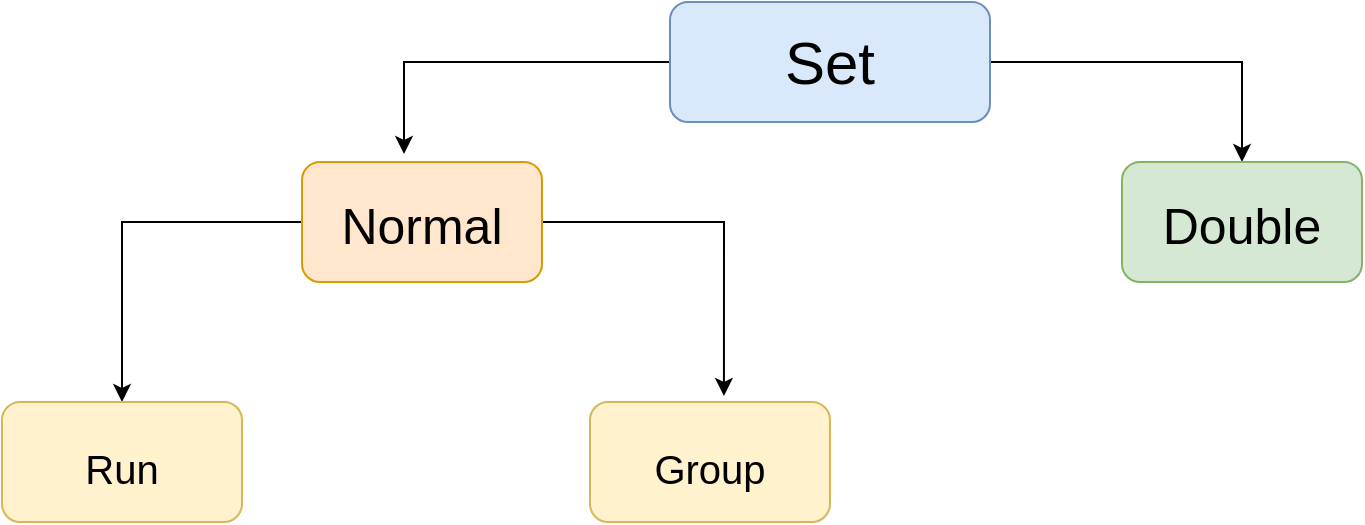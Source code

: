 <mxfile version="20.3.0" type="device"><diagram id="drJktYCc6mIvi6ZvcxI0" name="Sayfa -1"><mxGraphModel dx="946" dy="602" grid="1" gridSize="10" guides="1" tooltips="1" connect="1" arrows="1" fold="1" page="1" pageScale="1" pageWidth="827" pageHeight="1169" background="#ffffff" math="0" shadow="0"><root><mxCell id="0"/><mxCell id="1" parent="0"/><mxCell id="cBEMlab3lOpLFWDs-fN1-4" style="edgeStyle=orthogonalEdgeStyle;rounded=0;orthogonalLoop=1;jettySize=auto;html=1;fontSize=30;entryX=0.5;entryY=0;entryDx=0;entryDy=0;" parent="1" source="cBEMlab3lOpLFWDs-fN1-1" target="cBEMlab3lOpLFWDs-fN1-3" edge="1"><mxGeometry relative="1" as="geometry"><mxPoint x="620" y="110" as="targetPoint"/></mxGeometry></mxCell><mxCell id="cBEMlab3lOpLFWDs-fN1-5" style="edgeStyle=orthogonalEdgeStyle;rounded=0;orthogonalLoop=1;jettySize=auto;html=1;entryX=0.425;entryY=-0.067;entryDx=0;entryDy=0;entryPerimeter=0;fontSize=30;" parent="1" source="cBEMlab3lOpLFWDs-fN1-1" target="cBEMlab3lOpLFWDs-fN1-2" edge="1"><mxGeometry relative="1" as="geometry"/></mxCell><mxCell id="cBEMlab3lOpLFWDs-fN1-1" value="&lt;font size=&quot;1&quot; style=&quot;&quot;&gt;&lt;span style=&quot;font-size: 30px;&quot;&gt;Set&lt;/span&gt;&lt;/font&gt;" style="rounded=1;whiteSpace=wrap;html=1;fillColor=#dae8fc;strokeColor=#6c8ebf;" parent="1" vertex="1"><mxGeometry x="334" y="40" width="160" height="60" as="geometry"/></mxCell><mxCell id="cBEMlab3lOpLFWDs-fN1-8" style="edgeStyle=orthogonalEdgeStyle;rounded=0;orthogonalLoop=1;jettySize=auto;html=1;entryX=0.558;entryY=-0.05;entryDx=0;entryDy=0;entryPerimeter=0;fontSize=30;" parent="1" source="cBEMlab3lOpLFWDs-fN1-2" target="cBEMlab3lOpLFWDs-fN1-7" edge="1"><mxGeometry relative="1" as="geometry"/></mxCell><mxCell id="cBEMlab3lOpLFWDs-fN1-9" style="edgeStyle=orthogonalEdgeStyle;rounded=0;orthogonalLoop=1;jettySize=auto;html=1;entryX=0.5;entryY=0;entryDx=0;entryDy=0;fontSize=30;" parent="1" source="cBEMlab3lOpLFWDs-fN1-2" target="cBEMlab3lOpLFWDs-fN1-6" edge="1"><mxGeometry relative="1" as="geometry"/></mxCell><mxCell id="cBEMlab3lOpLFWDs-fN1-2" value="&lt;font style=&quot;font-size: 25px;&quot;&gt;Normal&lt;/font&gt;" style="rounded=1;whiteSpace=wrap;html=1;fontSize=30;fillColor=#ffe6cc;strokeColor=#d79b00;" parent="1" vertex="1"><mxGeometry x="150" y="120" width="120" height="60" as="geometry"/></mxCell><mxCell id="cBEMlab3lOpLFWDs-fN1-3" value="&lt;font style=&quot;font-size: 25px;&quot;&gt;Double&lt;/font&gt;" style="rounded=1;whiteSpace=wrap;html=1;fontSize=30;fillColor=#d5e8d4;strokeColor=#82b366;" parent="1" vertex="1"><mxGeometry x="560" y="120" width="120" height="60" as="geometry"/></mxCell><mxCell id="cBEMlab3lOpLFWDs-fN1-6" value="&lt;font style=&quot;font-size: 20px;&quot;&gt;Run&lt;/font&gt;" style="rounded=1;whiteSpace=wrap;html=1;fontSize=30;fillColor=#fff2cc;strokeColor=#d6b656;" parent="1" vertex="1"><mxGeometry y="240" width="120" height="60" as="geometry"/></mxCell><mxCell id="cBEMlab3lOpLFWDs-fN1-7" value="&lt;font style=&quot;font-size: 20px;&quot;&gt;Group&lt;/font&gt;" style="rounded=1;whiteSpace=wrap;html=1;fontSize=30;fillColor=#fff2cc;strokeColor=#d6b656;" parent="1" vertex="1"><mxGeometry x="294" y="240" width="120" height="60" as="geometry"/></mxCell></root></mxGraphModel></diagram></mxfile>